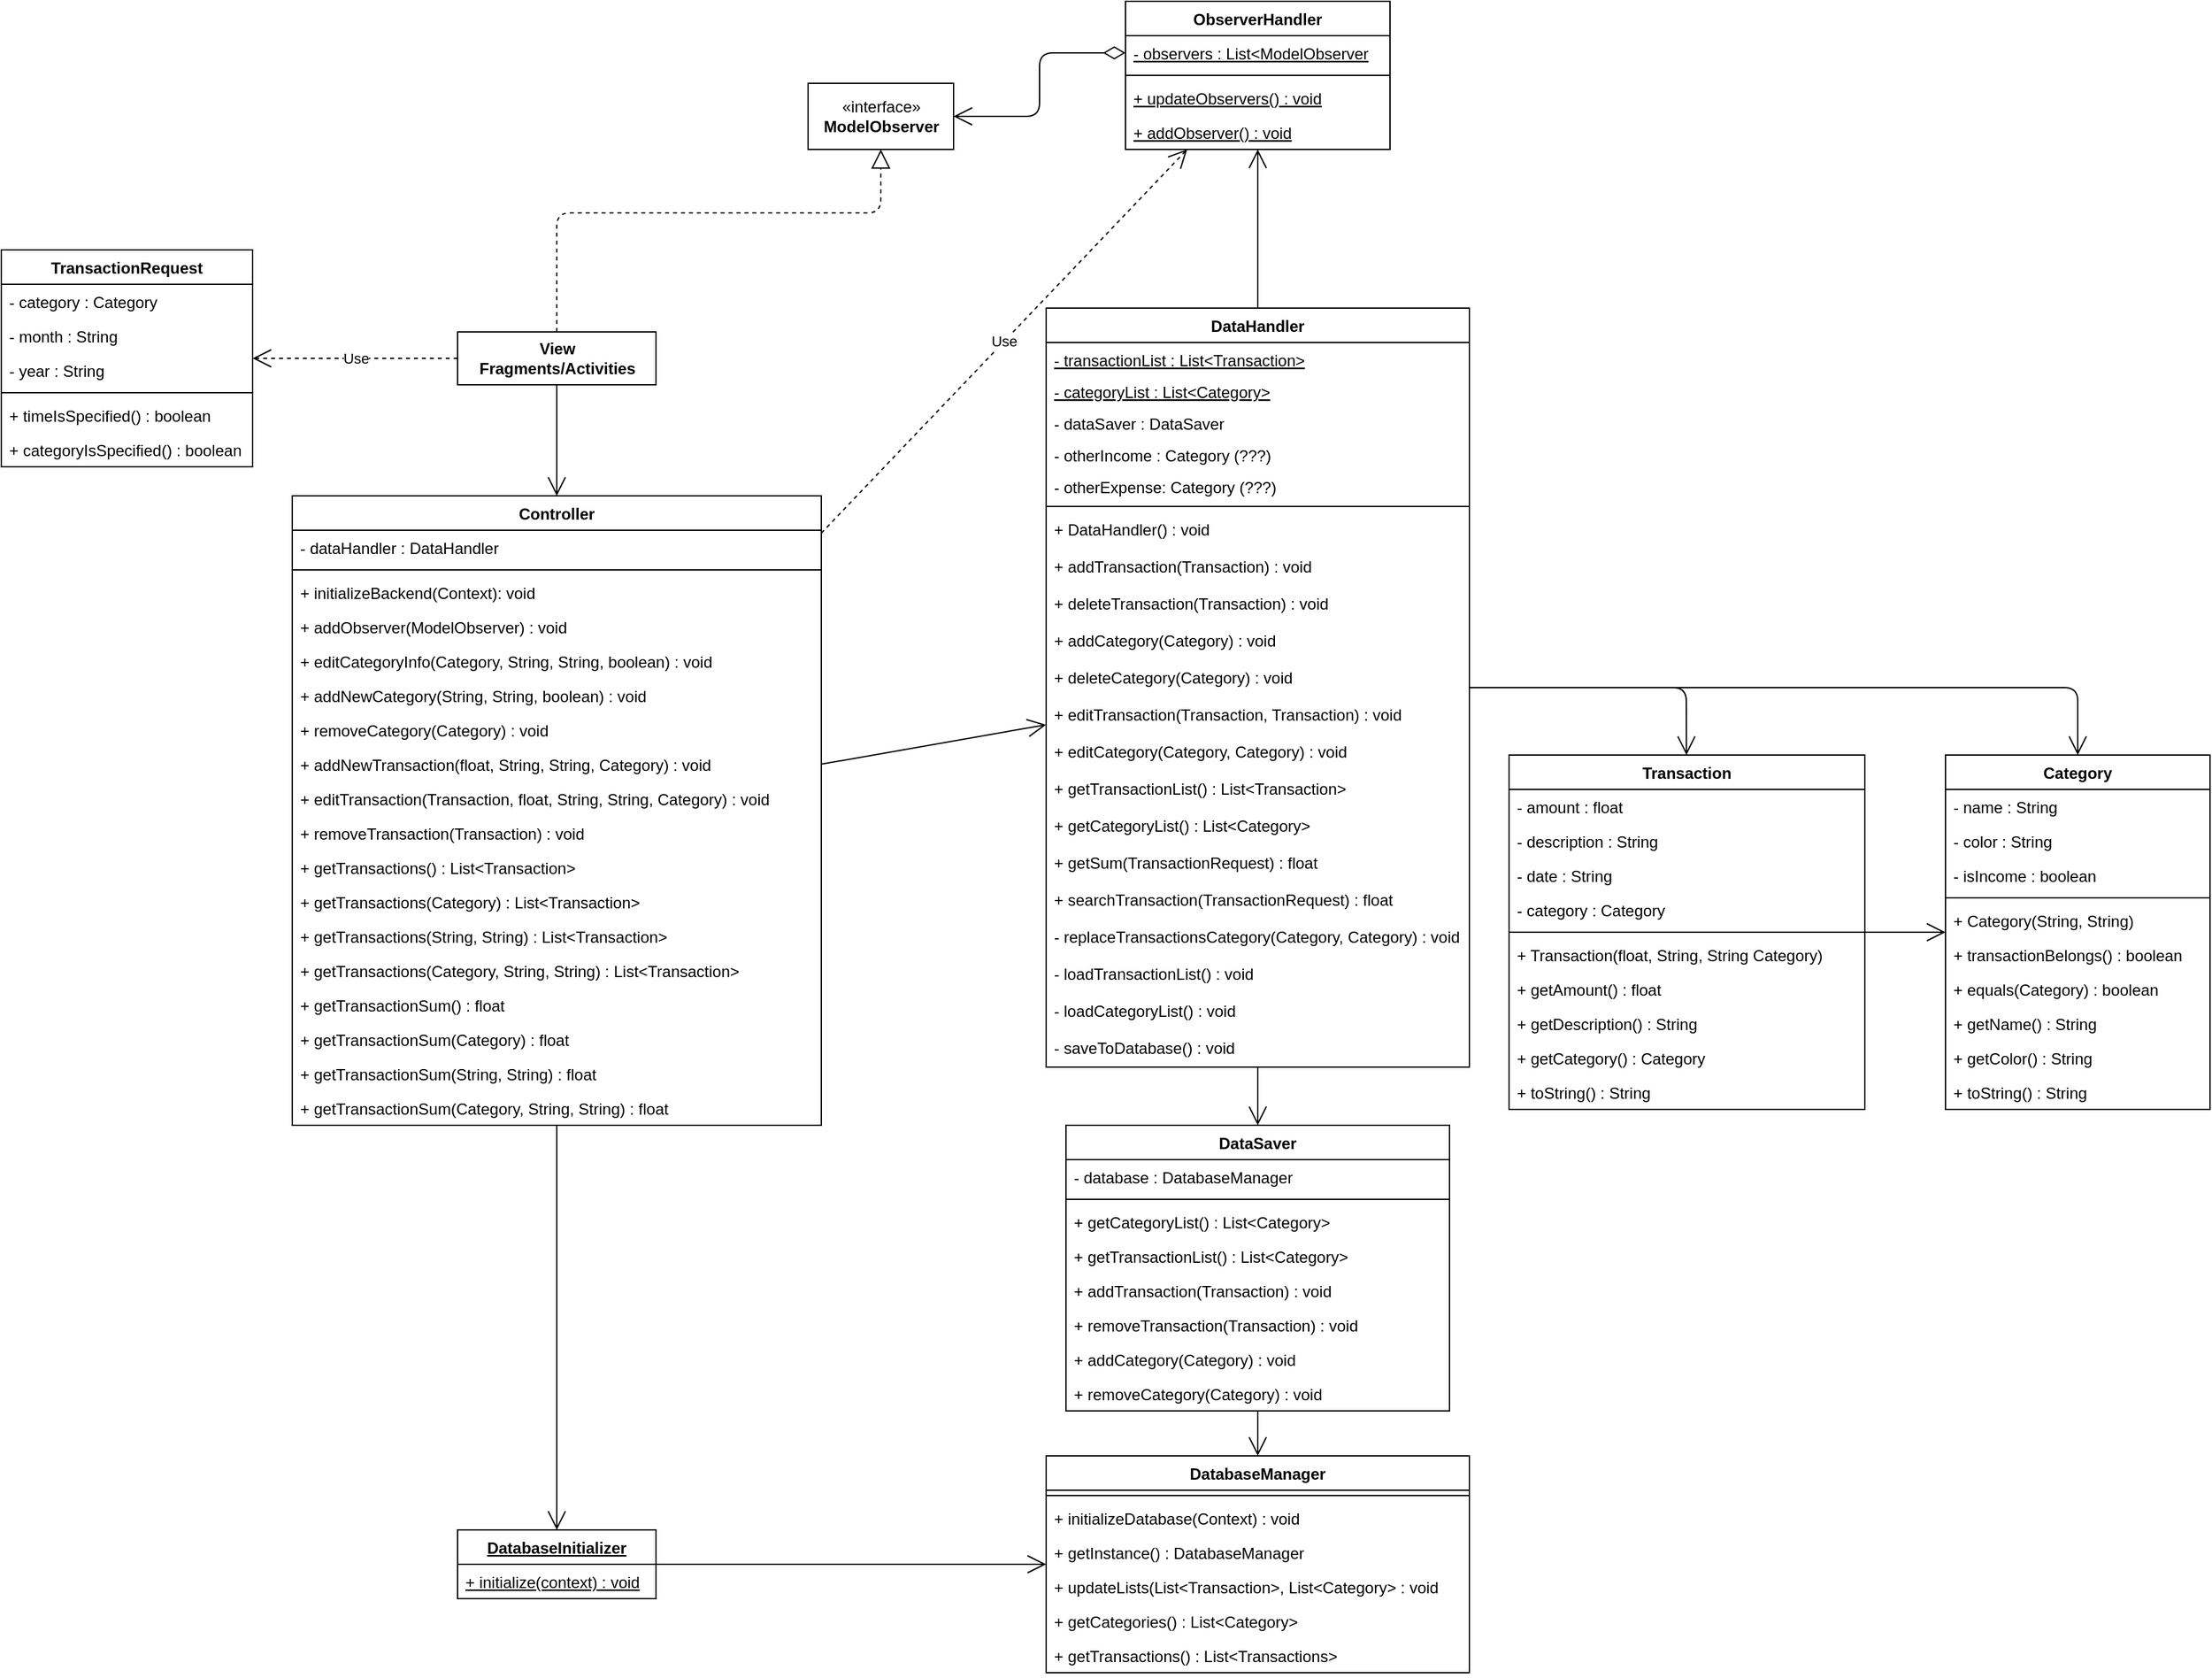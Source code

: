 <mxfile version="15.3.5" type="github"><diagram id="NUqa9HqxdCdykCEZMO7S" name="Page-1"><mxGraphModel dx="5362" dy="5807" grid="1" gridSize="10" guides="1" tooltips="1" connect="1" arrows="1" fold="1" page="1" pageScale="1" pageWidth="3300" pageHeight="4681" math="0" shadow="0"><root><mxCell id="0"/><mxCell id="1" parent="0"/><mxCell id="xnjst-PFbBj5RqyHijEn-1" value="DatabaseManager" style="swimlane;fontStyle=1;align=center;verticalAlign=top;childLayout=stackLayout;horizontal=1;startSize=26;horizontalStack=0;resizeParent=1;resizeParentMax=0;resizeLast=0;collapsible=1;marginBottom=0;" vertex="1" parent="1"><mxGeometry x="750" y="950" width="320" height="164" as="geometry"/></mxCell><mxCell id="xnjst-PFbBj5RqyHijEn-2" value="" style="line;strokeWidth=1;fillColor=none;align=left;verticalAlign=middle;spacingTop=-1;spacingLeft=3;spacingRight=3;rotatable=0;labelPosition=right;points=[];portConstraint=eastwest;" vertex="1" parent="xnjst-PFbBj5RqyHijEn-1"><mxGeometry y="26" width="320" height="8" as="geometry"/></mxCell><mxCell id="xnjst-PFbBj5RqyHijEn-3" value="+ initializeDatabase(Context) : void" style="text;strokeColor=none;fillColor=none;align=left;verticalAlign=top;spacingLeft=4;spacingRight=4;overflow=hidden;rotatable=0;points=[[0,0.5],[1,0.5]];portConstraint=eastwest;" vertex="1" parent="xnjst-PFbBj5RqyHijEn-1"><mxGeometry y="34" width="320" height="26" as="geometry"/></mxCell><mxCell id="xnjst-PFbBj5RqyHijEn-4" value="+ getInstance() : DatabaseManager" style="text;strokeColor=none;fillColor=none;align=left;verticalAlign=top;spacingLeft=4;spacingRight=4;overflow=hidden;rotatable=0;points=[[0,0.5],[1,0.5]];portConstraint=eastwest;" vertex="1" parent="xnjst-PFbBj5RqyHijEn-1"><mxGeometry y="60" width="320" height="26" as="geometry"/></mxCell><mxCell id="xnjst-PFbBj5RqyHijEn-5" value="+ updateLists(List&lt;Transaction&gt;, List&lt;Category&gt; : void" style="text;strokeColor=none;fillColor=none;align=left;verticalAlign=top;spacingLeft=4;spacingRight=4;overflow=hidden;rotatable=0;points=[[0,0.5],[1,0.5]];portConstraint=eastwest;" vertex="1" parent="xnjst-PFbBj5RqyHijEn-1"><mxGeometry y="86" width="320" height="26" as="geometry"/></mxCell><mxCell id="xnjst-PFbBj5RqyHijEn-6" value="+ getCategories() : List&lt;Category&gt;" style="text;strokeColor=none;fillColor=none;align=left;verticalAlign=top;spacingLeft=4;spacingRight=4;overflow=hidden;rotatable=0;points=[[0,0.5],[1,0.5]];portConstraint=eastwest;" vertex="1" parent="xnjst-PFbBj5RqyHijEn-1"><mxGeometry y="112" width="320" height="26" as="geometry"/></mxCell><mxCell id="xnjst-PFbBj5RqyHijEn-7" value="+ getTransactions() : List&lt;Transactions&gt;" style="text;strokeColor=none;fillColor=none;align=left;verticalAlign=top;spacingLeft=4;spacingRight=4;overflow=hidden;rotatable=0;points=[[0,0.5],[1,0.5]];portConstraint=eastwest;" vertex="1" parent="xnjst-PFbBj5RqyHijEn-1"><mxGeometry y="138" width="320" height="26" as="geometry"/></mxCell><mxCell id="xnjst-PFbBj5RqyHijEn-8" value="Transaction" style="swimlane;fontStyle=1;align=center;verticalAlign=top;childLayout=stackLayout;horizontal=1;startSize=26;horizontalStack=0;resizeParent=1;resizeParentMax=0;resizeLast=0;collapsible=1;marginBottom=0;" vertex="1" parent="1"><mxGeometry x="1100" y="420" width="269" height="268" as="geometry"/></mxCell><mxCell id="xnjst-PFbBj5RqyHijEn-9" value="- amount : float" style="text;strokeColor=none;fillColor=none;align=left;verticalAlign=top;spacingLeft=4;spacingRight=4;overflow=hidden;rotatable=0;points=[[0,0.5],[1,0.5]];portConstraint=eastwest;" vertex="1" parent="xnjst-PFbBj5RqyHijEn-8"><mxGeometry y="26" width="269" height="26" as="geometry"/></mxCell><mxCell id="xnjst-PFbBj5RqyHijEn-10" value="- description : String" style="text;strokeColor=none;fillColor=none;align=left;verticalAlign=top;spacingLeft=4;spacingRight=4;overflow=hidden;rotatable=0;points=[[0,0.5],[1,0.5]];portConstraint=eastwest;" vertex="1" parent="xnjst-PFbBj5RqyHijEn-8"><mxGeometry y="52" width="269" height="26" as="geometry"/></mxCell><mxCell id="xnjst-PFbBj5RqyHijEn-11" value="- date : String" style="text;strokeColor=none;fillColor=none;align=left;verticalAlign=top;spacingLeft=4;spacingRight=4;overflow=hidden;rotatable=0;points=[[0,0.5],[1,0.5]];portConstraint=eastwest;" vertex="1" parent="xnjst-PFbBj5RqyHijEn-8"><mxGeometry y="78" width="269" height="26" as="geometry"/></mxCell><mxCell id="xnjst-PFbBj5RqyHijEn-12" value="- category : Category" style="text;strokeColor=none;fillColor=none;align=left;verticalAlign=top;spacingLeft=4;spacingRight=4;overflow=hidden;rotatable=0;points=[[0,0.5],[1,0.5]];portConstraint=eastwest;" vertex="1" parent="xnjst-PFbBj5RqyHijEn-8"><mxGeometry y="104" width="269" height="26" as="geometry"/></mxCell><mxCell id="xnjst-PFbBj5RqyHijEn-13" value="" style="line;strokeWidth=1;fillColor=none;align=left;verticalAlign=middle;spacingTop=-1;spacingLeft=3;spacingRight=3;rotatable=0;labelPosition=right;points=[];portConstraint=eastwest;" vertex="1" parent="xnjst-PFbBj5RqyHijEn-8"><mxGeometry y="130" width="269" height="8" as="geometry"/></mxCell><mxCell id="xnjst-PFbBj5RqyHijEn-14" value="+ Transaction(float, String, String Category)" style="text;strokeColor=none;fillColor=none;align=left;verticalAlign=top;spacingLeft=4;spacingRight=4;overflow=hidden;rotatable=0;points=[[0,0.5],[1,0.5]];portConstraint=eastwest;" vertex="1" parent="xnjst-PFbBj5RqyHijEn-8"><mxGeometry y="138" width="269" height="26" as="geometry"/></mxCell><mxCell id="xnjst-PFbBj5RqyHijEn-15" value="+ getAmount() : float" style="text;strokeColor=none;fillColor=none;align=left;verticalAlign=top;spacingLeft=4;spacingRight=4;overflow=hidden;rotatable=0;points=[[0,0.5],[1,0.5]];portConstraint=eastwest;" vertex="1" parent="xnjst-PFbBj5RqyHijEn-8"><mxGeometry y="164" width="269" height="26" as="geometry"/></mxCell><mxCell id="xnjst-PFbBj5RqyHijEn-16" value="+ getDescription() : String" style="text;strokeColor=none;fillColor=none;align=left;verticalAlign=top;spacingLeft=4;spacingRight=4;overflow=hidden;rotatable=0;points=[[0,0.5],[1,0.5]];portConstraint=eastwest;" vertex="1" parent="xnjst-PFbBj5RqyHijEn-8"><mxGeometry y="190" width="269" height="26" as="geometry"/></mxCell><mxCell id="xnjst-PFbBj5RqyHijEn-17" value="+ getCategory() : Category" style="text;strokeColor=none;fillColor=none;align=left;verticalAlign=top;spacingLeft=4;spacingRight=4;overflow=hidden;rotatable=0;points=[[0,0.5],[1,0.5]];portConstraint=eastwest;" vertex="1" parent="xnjst-PFbBj5RqyHijEn-8"><mxGeometry y="216" width="269" height="26" as="geometry"/></mxCell><mxCell id="xnjst-PFbBj5RqyHijEn-18" value="+ toString() : String" style="text;strokeColor=none;fillColor=none;align=left;verticalAlign=top;spacingLeft=4;spacingRight=4;overflow=hidden;rotatable=0;points=[[0,0.5],[1,0.5]];portConstraint=eastwest;" vertex="1" parent="xnjst-PFbBj5RqyHijEn-8"><mxGeometry y="242" width="269" height="26" as="geometry"/></mxCell><mxCell id="xnjst-PFbBj5RqyHijEn-19" value="Category" style="swimlane;fontStyle=1;align=center;verticalAlign=top;childLayout=stackLayout;horizontal=1;startSize=26;horizontalStack=0;resizeParent=1;resizeParentMax=0;resizeLast=0;collapsible=1;marginBottom=0;" vertex="1" parent="1"><mxGeometry x="1430" y="420" width="200" height="268" as="geometry"/></mxCell><mxCell id="xnjst-PFbBj5RqyHijEn-20" value="- name : String" style="text;strokeColor=none;fillColor=none;align=left;verticalAlign=top;spacingLeft=4;spacingRight=4;overflow=hidden;rotatable=0;points=[[0,0.5],[1,0.5]];portConstraint=eastwest;" vertex="1" parent="xnjst-PFbBj5RqyHijEn-19"><mxGeometry y="26" width="200" height="26" as="geometry"/></mxCell><mxCell id="xnjst-PFbBj5RqyHijEn-21" value="- color : String" style="text;strokeColor=none;fillColor=none;align=left;verticalAlign=top;spacingLeft=4;spacingRight=4;overflow=hidden;rotatable=0;points=[[0,0.5],[1,0.5]];portConstraint=eastwest;" vertex="1" parent="xnjst-PFbBj5RqyHijEn-19"><mxGeometry y="52" width="200" height="26" as="geometry"/></mxCell><mxCell id="xnjst-PFbBj5RqyHijEn-22" value="- isIncome : boolean" style="text;strokeColor=none;fillColor=none;align=left;verticalAlign=top;spacingLeft=4;spacingRight=4;overflow=hidden;rotatable=0;points=[[0,0.5],[1,0.5]];portConstraint=eastwest;" vertex="1" parent="xnjst-PFbBj5RqyHijEn-19"><mxGeometry y="78" width="200" height="26" as="geometry"/></mxCell><mxCell id="xnjst-PFbBj5RqyHijEn-23" value="" style="line;strokeWidth=1;fillColor=none;align=left;verticalAlign=middle;spacingTop=-1;spacingLeft=3;spacingRight=3;rotatable=0;labelPosition=right;points=[];portConstraint=eastwest;" vertex="1" parent="xnjst-PFbBj5RqyHijEn-19"><mxGeometry y="104" width="200" height="8" as="geometry"/></mxCell><mxCell id="xnjst-PFbBj5RqyHijEn-24" value="+ Category(String, String)" style="text;strokeColor=none;fillColor=none;align=left;verticalAlign=top;spacingLeft=4;spacingRight=4;overflow=hidden;rotatable=0;points=[[0,0.5],[1,0.5]];portConstraint=eastwest;" vertex="1" parent="xnjst-PFbBj5RqyHijEn-19"><mxGeometry y="112" width="200" height="26" as="geometry"/></mxCell><mxCell id="xnjst-PFbBj5RqyHijEn-25" value="+ transactionBelongs() : boolean" style="text;strokeColor=none;fillColor=none;align=left;verticalAlign=top;spacingLeft=4;spacingRight=4;overflow=hidden;rotatable=0;points=[[0,0.5],[1,0.5]];portConstraint=eastwest;" vertex="1" parent="xnjst-PFbBj5RqyHijEn-19"><mxGeometry y="138" width="200" height="26" as="geometry"/></mxCell><mxCell id="xnjst-PFbBj5RqyHijEn-26" value="+ equals(Category) : boolean" style="text;strokeColor=none;fillColor=none;align=left;verticalAlign=top;spacingLeft=4;spacingRight=4;overflow=hidden;rotatable=0;points=[[0,0.5],[1,0.5]];portConstraint=eastwest;" vertex="1" parent="xnjst-PFbBj5RqyHijEn-19"><mxGeometry y="164" width="200" height="26" as="geometry"/></mxCell><mxCell id="xnjst-PFbBj5RqyHijEn-27" value="+ getName() : String" style="text;strokeColor=none;fillColor=none;align=left;verticalAlign=top;spacingLeft=4;spacingRight=4;overflow=hidden;rotatable=0;points=[[0,0.5],[1,0.5]];portConstraint=eastwest;" vertex="1" parent="xnjst-PFbBj5RqyHijEn-19"><mxGeometry y="190" width="200" height="26" as="geometry"/></mxCell><mxCell id="xnjst-PFbBj5RqyHijEn-28" value="+ getColor() : String" style="text;strokeColor=none;fillColor=none;align=left;verticalAlign=top;spacingLeft=4;spacingRight=4;overflow=hidden;rotatable=0;points=[[0,0.5],[1,0.5]];portConstraint=eastwest;" vertex="1" parent="xnjst-PFbBj5RqyHijEn-19"><mxGeometry y="216" width="200" height="26" as="geometry"/></mxCell><mxCell id="xnjst-PFbBj5RqyHijEn-29" value="+ toString() : String" style="text;strokeColor=none;fillColor=none;align=left;verticalAlign=top;spacingLeft=4;spacingRight=4;overflow=hidden;rotatable=0;points=[[0,0.5],[1,0.5]];portConstraint=eastwest;" vertex="1" parent="xnjst-PFbBj5RqyHijEn-19"><mxGeometry y="242" width="200" height="26" as="geometry"/></mxCell><mxCell id="xnjst-PFbBj5RqyHijEn-30" value="&lt;div&gt;&lt;b&gt;View&lt;/b&gt;&lt;/div&gt;&lt;div&gt;&lt;b&gt;Fragments/Activities&lt;/b&gt;&lt;br&gt;&lt;/div&gt;" style="html=1;" vertex="1" parent="1"><mxGeometry x="305" y="100" width="150" height="40" as="geometry"/></mxCell><mxCell id="xnjst-PFbBj5RqyHijEn-31" value="«interface»&lt;br&gt;&lt;b&gt;ModelObserver&lt;/b&gt;" style="html=1;" vertex="1" parent="1"><mxGeometry x="570" y="-88" width="110" height="50" as="geometry"/></mxCell><mxCell id="xnjst-PFbBj5RqyHijEn-32" value="" style="endArrow=block;dashed=1;endFill=0;endSize=12;html=1;entryX=0.5;entryY=1;entryDx=0;entryDy=0;edgeStyle=orthogonalEdgeStyle;exitX=0.5;exitY=0;exitDx=0;exitDy=0;" edge="1" parent="1" source="xnjst-PFbBj5RqyHijEn-30" target="xnjst-PFbBj5RqyHijEn-31"><mxGeometry width="160" relative="1" as="geometry"><mxPoint x="390" y="70" as="sourcePoint"/><mxPoint x="550" y="70" as="targetPoint"/><Array as="points"><mxPoint x="380" y="10"/><mxPoint x="625" y="10"/></Array></mxGeometry></mxCell><mxCell id="xnjst-PFbBj5RqyHijEn-33" value="ObserverHandler" style="swimlane;fontStyle=1;align=center;verticalAlign=top;childLayout=stackLayout;horizontal=1;startSize=26;horizontalStack=0;resizeParent=1;resizeParentMax=0;resizeLast=0;collapsible=1;marginBottom=0;" vertex="1" parent="1"><mxGeometry x="810" y="-150" width="200" height="112" as="geometry"><mxRectangle x="795" y="-160" width="130" height="26" as="alternateBounds"/></mxGeometry></mxCell><mxCell id="xnjst-PFbBj5RqyHijEn-34" value="- observers : List&lt;ModelObserver" style="text;strokeColor=none;fillColor=none;align=left;verticalAlign=top;spacingLeft=4;spacingRight=4;overflow=hidden;rotatable=0;points=[[0,0.5],[1,0.5]];portConstraint=eastwest;fontStyle=4" vertex="1" parent="xnjst-PFbBj5RqyHijEn-33"><mxGeometry y="26" width="200" height="26" as="geometry"/></mxCell><mxCell id="xnjst-PFbBj5RqyHijEn-35" value="" style="line;strokeWidth=1;fillColor=none;align=left;verticalAlign=middle;spacingTop=-1;spacingLeft=3;spacingRight=3;rotatable=0;labelPosition=right;points=[];portConstraint=eastwest;" vertex="1" parent="xnjst-PFbBj5RqyHijEn-33"><mxGeometry y="52" width="200" height="8" as="geometry"/></mxCell><mxCell id="xnjst-PFbBj5RqyHijEn-36" value="+ updateObservers() : void" style="text;strokeColor=none;fillColor=none;align=left;verticalAlign=top;spacingLeft=4;spacingRight=4;overflow=hidden;rotatable=0;points=[[0,0.5],[1,0.5]];portConstraint=eastwest;fontStyle=4" vertex="1" parent="xnjst-PFbBj5RqyHijEn-33"><mxGeometry y="60" width="200" height="26" as="geometry"/></mxCell><mxCell id="xnjst-PFbBj5RqyHijEn-37" value="+ addObserver() : void" style="text;strokeColor=none;fillColor=none;align=left;verticalAlign=top;spacingLeft=4;spacingRight=4;overflow=hidden;rotatable=0;points=[[0,0.5],[1,0.5]];portConstraint=eastwest;fontStyle=4" vertex="1" parent="xnjst-PFbBj5RqyHijEn-33"><mxGeometry y="86" width="200" height="26" as="geometry"/></mxCell><mxCell id="xnjst-PFbBj5RqyHijEn-38" value="" style="endArrow=open;html=1;endSize=12;startArrow=diamondThin;startSize=14;startFill=0;edgeStyle=orthogonalEdgeStyle;align=left;verticalAlign=bottom;exitX=0;exitY=0.5;exitDx=0;exitDy=0;entryX=1;entryY=0.5;entryDx=0;entryDy=0;" edge="1" parent="1" source="xnjst-PFbBj5RqyHijEn-34" target="xnjst-PFbBj5RqyHijEn-31"><mxGeometry x="-1" y="3" relative="1" as="geometry"><mxPoint x="610" y="170" as="sourcePoint"/><mxPoint x="770" y="170" as="targetPoint"/></mxGeometry></mxCell><mxCell id="xnjst-PFbBj5RqyHijEn-39" value="DataHandler" style="swimlane;fontStyle=1;align=center;verticalAlign=top;childLayout=stackLayout;horizontal=1;startSize=26;horizontalStack=0;resizeParent=1;resizeParentMax=0;resizeLast=0;collapsible=1;marginBottom=0;" vertex="1" parent="1"><mxGeometry x="750" y="82" width="320" height="574" as="geometry"/></mxCell><mxCell id="xnjst-PFbBj5RqyHijEn-40" value="- transactionList : List&lt;Transaction&gt;&#10;&#10;" style="text;strokeColor=none;fillColor=none;align=left;verticalAlign=top;spacingLeft=4;spacingRight=4;overflow=hidden;rotatable=0;points=[[0,0.5],[1,0.5]];portConstraint=eastwest;fontStyle=4" vertex="1" parent="xnjst-PFbBj5RqyHijEn-39"><mxGeometry y="26" width="320" height="24" as="geometry"/></mxCell><mxCell id="xnjst-PFbBj5RqyHijEn-41" value="- categoryList : List&lt;Category&gt;" style="text;strokeColor=none;fillColor=none;align=left;verticalAlign=top;spacingLeft=4;spacingRight=4;overflow=hidden;rotatable=0;points=[[0,0.5],[1,0.5]];portConstraint=eastwest;fontStyle=4" vertex="1" parent="xnjst-PFbBj5RqyHijEn-39"><mxGeometry y="50" width="320" height="24" as="geometry"/></mxCell><mxCell id="xnjst-PFbBj5RqyHijEn-42" value="- dataSaver : DataSaver" style="text;strokeColor=none;fillColor=none;align=left;verticalAlign=top;spacingLeft=4;spacingRight=4;overflow=hidden;rotatable=0;points=[[0,0.5],[1,0.5]];portConstraint=eastwest;" vertex="1" parent="xnjst-PFbBj5RqyHijEn-39"><mxGeometry y="74" width="320" height="24" as="geometry"/></mxCell><mxCell id="xnjst-PFbBj5RqyHijEn-43" value="- otherIncome : Category (???)" style="text;strokeColor=none;fillColor=none;align=left;verticalAlign=top;spacingLeft=4;spacingRight=4;overflow=hidden;rotatable=0;points=[[0,0.5],[1,0.5]];portConstraint=eastwest;" vertex="1" parent="xnjst-PFbBj5RqyHijEn-39"><mxGeometry y="98" width="320" height="24" as="geometry"/></mxCell><mxCell id="xnjst-PFbBj5RqyHijEn-44" value="- otherExpense: Category (???)" style="text;strokeColor=none;fillColor=none;align=left;verticalAlign=top;spacingLeft=4;spacingRight=4;overflow=hidden;rotatable=0;points=[[0,0.5],[1,0.5]];portConstraint=eastwest;" vertex="1" parent="xnjst-PFbBj5RqyHijEn-39"><mxGeometry y="122" width="320" height="24" as="geometry"/></mxCell><mxCell id="xnjst-PFbBj5RqyHijEn-45" value="" style="line;strokeWidth=1;fillColor=none;align=left;verticalAlign=middle;spacingTop=-1;spacingLeft=3;spacingRight=3;rotatable=0;labelPosition=right;points=[];portConstraint=eastwest;" vertex="1" parent="xnjst-PFbBj5RqyHijEn-39"><mxGeometry y="146" width="320" height="8" as="geometry"/></mxCell><mxCell id="xnjst-PFbBj5RqyHijEn-46" value="+ DataHandler() : void" style="text;strokeColor=none;fillColor=none;align=left;verticalAlign=top;spacingLeft=4;spacingRight=4;overflow=hidden;rotatable=0;points=[[0,0.5],[1,0.5]];portConstraint=eastwest;" vertex="1" parent="xnjst-PFbBj5RqyHijEn-39"><mxGeometry y="154" width="320" height="28" as="geometry"/></mxCell><mxCell id="xnjst-PFbBj5RqyHijEn-47" value="+ addTransaction(Transaction) : void" style="text;strokeColor=none;fillColor=none;align=left;verticalAlign=top;spacingLeft=4;spacingRight=4;overflow=hidden;rotatable=0;points=[[0,0.5],[1,0.5]];portConstraint=eastwest;" vertex="1" parent="xnjst-PFbBj5RqyHijEn-39"><mxGeometry y="182" width="320" height="28" as="geometry"/></mxCell><mxCell id="xnjst-PFbBj5RqyHijEn-48" value="+ deleteTransaction(Transaction) : void" style="text;strokeColor=none;fillColor=none;align=left;verticalAlign=top;spacingLeft=4;spacingRight=4;overflow=hidden;rotatable=0;points=[[0,0.5],[1,0.5]];portConstraint=eastwest;" vertex="1" parent="xnjst-PFbBj5RqyHijEn-39"><mxGeometry y="210" width="320" height="28" as="geometry"/></mxCell><mxCell id="xnjst-PFbBj5RqyHijEn-49" value="+ addCategory(Category) : void" style="text;strokeColor=none;fillColor=none;align=left;verticalAlign=top;spacingLeft=4;spacingRight=4;overflow=hidden;rotatable=0;points=[[0,0.5],[1,0.5]];portConstraint=eastwest;" vertex="1" parent="xnjst-PFbBj5RqyHijEn-39"><mxGeometry y="238" width="320" height="28" as="geometry"/></mxCell><mxCell id="xnjst-PFbBj5RqyHijEn-50" value="+ deleteCategory(Category) : void" style="text;strokeColor=none;fillColor=none;align=left;verticalAlign=top;spacingLeft=4;spacingRight=4;overflow=hidden;rotatable=0;points=[[0,0.5],[1,0.5]];portConstraint=eastwest;" vertex="1" parent="xnjst-PFbBj5RqyHijEn-39"><mxGeometry y="266" width="320" height="28" as="geometry"/></mxCell><mxCell id="xnjst-PFbBj5RqyHijEn-51" value="+ editTransaction(Transaction, Transaction) : void" style="text;strokeColor=none;fillColor=none;align=left;verticalAlign=top;spacingLeft=4;spacingRight=4;overflow=hidden;rotatable=0;points=[[0,0.5],[1,0.5]];portConstraint=eastwest;" vertex="1" parent="xnjst-PFbBj5RqyHijEn-39"><mxGeometry y="294" width="320" height="28" as="geometry"/></mxCell><mxCell id="xnjst-PFbBj5RqyHijEn-52" value="+ editCategory(Category, Category) : void" style="text;strokeColor=none;fillColor=none;align=left;verticalAlign=top;spacingLeft=4;spacingRight=4;overflow=hidden;rotatable=0;points=[[0,0.5],[1,0.5]];portConstraint=eastwest;" vertex="1" parent="xnjst-PFbBj5RqyHijEn-39"><mxGeometry y="322" width="320" height="28" as="geometry"/></mxCell><mxCell id="xnjst-PFbBj5RqyHijEn-53" value="+ getTransactionList() : List&lt;Transaction&gt;" style="text;strokeColor=none;fillColor=none;align=left;verticalAlign=top;spacingLeft=4;spacingRight=4;overflow=hidden;rotatable=0;points=[[0,0.5],[1,0.5]];portConstraint=eastwest;" vertex="1" parent="xnjst-PFbBj5RqyHijEn-39"><mxGeometry y="350" width="320" height="28" as="geometry"/></mxCell><mxCell id="xnjst-PFbBj5RqyHijEn-54" value="+ getCategoryList() : List&lt;Category&gt;" style="text;strokeColor=none;fillColor=none;align=left;verticalAlign=top;spacingLeft=4;spacingRight=4;overflow=hidden;rotatable=0;points=[[0,0.5],[1,0.5]];portConstraint=eastwest;" vertex="1" parent="xnjst-PFbBj5RqyHijEn-39"><mxGeometry y="378" width="320" height="28" as="geometry"/></mxCell><mxCell id="xnjst-PFbBj5RqyHijEn-55" value="+ getSum(TransactionRequest) : float" style="text;strokeColor=none;fillColor=none;align=left;verticalAlign=top;spacingLeft=4;spacingRight=4;overflow=hidden;rotatable=0;points=[[0,0.5],[1,0.5]];portConstraint=eastwest;" vertex="1" parent="xnjst-PFbBj5RqyHijEn-39"><mxGeometry y="406" width="320" height="28" as="geometry"/></mxCell><mxCell id="xnjst-PFbBj5RqyHijEn-56" value="+ searchTransaction(TransactionRequest) : float" style="text;strokeColor=none;fillColor=none;align=left;verticalAlign=top;spacingLeft=4;spacingRight=4;overflow=hidden;rotatable=0;points=[[0,0.5],[1,0.5]];portConstraint=eastwest;" vertex="1" parent="xnjst-PFbBj5RqyHijEn-39"><mxGeometry y="434" width="320" height="28" as="geometry"/></mxCell><mxCell id="xnjst-PFbBj5RqyHijEn-57" value="- replaceTransactionsCategory(Category, Category) : void" style="text;strokeColor=none;fillColor=none;align=left;verticalAlign=top;spacingLeft=4;spacingRight=4;overflow=hidden;rotatable=0;points=[[0,0.5],[1,0.5]];portConstraint=eastwest;" vertex="1" parent="xnjst-PFbBj5RqyHijEn-39"><mxGeometry y="462" width="320" height="28" as="geometry"/></mxCell><mxCell id="xnjst-PFbBj5RqyHijEn-58" value="- loadTransactionList() : void" style="text;strokeColor=none;fillColor=none;align=left;verticalAlign=top;spacingLeft=4;spacingRight=4;overflow=hidden;rotatable=0;points=[[0,0.5],[1,0.5]];portConstraint=eastwest;" vertex="1" parent="xnjst-PFbBj5RqyHijEn-39"><mxGeometry y="490" width="320" height="28" as="geometry"/></mxCell><mxCell id="xnjst-PFbBj5RqyHijEn-59" value="- loadCategoryList() : void" style="text;strokeColor=none;fillColor=none;align=left;verticalAlign=top;spacingLeft=4;spacingRight=4;overflow=hidden;rotatable=0;points=[[0,0.5],[1,0.5]];portConstraint=eastwest;" vertex="1" parent="xnjst-PFbBj5RqyHijEn-39"><mxGeometry y="518" width="320" height="28" as="geometry"/></mxCell><mxCell id="xnjst-PFbBj5RqyHijEn-60" value="- saveToDatabase() : void" style="text;strokeColor=none;fillColor=none;align=left;verticalAlign=top;spacingLeft=4;spacingRight=4;overflow=hidden;rotatable=0;points=[[0,0.5],[1,0.5]];portConstraint=eastwest;" vertex="1" parent="xnjst-PFbBj5RqyHijEn-39"><mxGeometry y="546" width="320" height="28" as="geometry"/></mxCell><mxCell id="xnjst-PFbBj5RqyHijEn-61" value="" style="endArrow=open;endFill=1;endSize=12;html=1;" edge="1" parent="1" source="xnjst-PFbBj5RqyHijEn-30" target="xnjst-PFbBj5RqyHijEn-68"><mxGeometry width="160" relative="1" as="geometry"><mxPoint x="540" y="440" as="sourcePoint"/><mxPoint x="382.5" y="260" as="targetPoint"/></mxGeometry></mxCell><mxCell id="xnjst-PFbBj5RqyHijEn-62" value="" style="endArrow=open;endFill=1;endSize=12;html=1;" edge="1" parent="1" source="xnjst-PFbBj5RqyHijEn-68" target="xnjst-PFbBj5RqyHijEn-39"><mxGeometry width="160" relative="1" as="geometry"><mxPoint x="560" y="396.225" as="sourcePoint"/><mxPoint x="1020" y="443.268" as="targetPoint"/><Array as="points"/></mxGeometry></mxCell><mxCell id="xnjst-PFbBj5RqyHijEn-63" value="Use" style="endArrow=open;endSize=12;dashed=1;html=1;" edge="1" parent="1" source="xnjst-PFbBj5RqyHijEn-30" target="xnjst-PFbBj5RqyHijEn-102"><mxGeometry width="160" relative="1" as="geometry"><mxPoint x="205" y="402.703" as="sourcePoint"/><mxPoint x="150" y="120.0" as="targetPoint"/></mxGeometry></mxCell><mxCell id="xnjst-PFbBj5RqyHijEn-64" value="" style="endArrow=open;endFill=1;endSize=12;html=1;" edge="1" parent="1" source="xnjst-PFbBj5RqyHijEn-39" target="xnjst-PFbBj5RqyHijEn-8"><mxGeometry width="160" relative="1" as="geometry"><mxPoint x="1200" y="410" as="sourcePoint"/><mxPoint x="1455" y="410" as="targetPoint"/><Array as="points"><mxPoint x="1234" y="369"/></Array></mxGeometry></mxCell><mxCell id="xnjst-PFbBj5RqyHijEn-65" value="" style="endArrow=open;endFill=1;endSize=12;html=1;" edge="1" parent="1" source="xnjst-PFbBj5RqyHijEn-39" target="xnjst-PFbBj5RqyHijEn-19"><mxGeometry width="160" relative="1" as="geometry"><mxPoint x="1080" y="465" as="sourcePoint"/><mxPoint x="1220" y="639" as="targetPoint"/><Array as="points"><mxPoint x="1530" y="369"/></Array></mxGeometry></mxCell><mxCell id="xnjst-PFbBj5RqyHijEn-66" value="" style="endArrow=open;endFill=1;endSize=12;html=1;" edge="1" parent="1" source="xnjst-PFbBj5RqyHijEn-8" target="xnjst-PFbBj5RqyHijEn-19"><mxGeometry width="160" relative="1" as="geometry"><mxPoint x="1080" y="243.571" as="sourcePoint"/><mxPoint x="1480" y="590" as="targetPoint"/><Array as="points"/></mxGeometry></mxCell><mxCell id="xnjst-PFbBj5RqyHijEn-67" value="Use" style="endArrow=open;endSize=12;dashed=1;html=1;" edge="1" parent="1" source="xnjst-PFbBj5RqyHijEn-68" target="xnjst-PFbBj5RqyHijEn-33"><mxGeometry width="160" relative="1" as="geometry"><mxPoint x="560" y="274.338" as="sourcePoint"/><mxPoint x="730" y="410" as="targetPoint"/></mxGeometry></mxCell><mxCell id="xnjst-PFbBj5RqyHijEn-68" value="Controller&#10;" style="swimlane;fontStyle=1;align=center;verticalAlign=top;childLayout=stackLayout;horizontal=1;startSize=26;horizontalStack=0;resizeParent=1;resizeParentMax=0;resizeLast=0;collapsible=1;marginBottom=0;" vertex="1" parent="1"><mxGeometry x="180" y="224" width="400" height="476" as="geometry"/></mxCell><mxCell id="xnjst-PFbBj5RqyHijEn-69" value="- dataHandler : DataHandler" style="text;strokeColor=none;fillColor=none;align=left;verticalAlign=top;spacingLeft=4;spacingRight=4;overflow=hidden;rotatable=0;points=[[0,0.5],[1,0.5]];portConstraint=eastwest;" vertex="1" parent="xnjst-PFbBj5RqyHijEn-68"><mxGeometry y="26" width="400" height="26" as="geometry"/></mxCell><mxCell id="xnjst-PFbBj5RqyHijEn-70" value="" style="line;strokeWidth=1;fillColor=none;align=left;verticalAlign=middle;spacingTop=-1;spacingLeft=3;spacingRight=3;rotatable=0;labelPosition=right;points=[];portConstraint=eastwest;" vertex="1" parent="xnjst-PFbBj5RqyHijEn-68"><mxGeometry y="52" width="400" height="8" as="geometry"/></mxCell><mxCell id="xnjst-PFbBj5RqyHijEn-71" value="+ initializeBackend(Context): void" style="text;strokeColor=none;fillColor=none;align=left;verticalAlign=top;spacingLeft=4;spacingRight=4;overflow=hidden;rotatable=0;points=[[0,0.5],[1,0.5]];portConstraint=eastwest;" vertex="1" parent="xnjst-PFbBj5RqyHijEn-68"><mxGeometry y="60" width="400" height="26" as="geometry"/></mxCell><mxCell id="xnjst-PFbBj5RqyHijEn-72" value="+ addObserver(ModelObserver) : void" style="text;strokeColor=none;fillColor=none;align=left;verticalAlign=top;spacingLeft=4;spacingRight=4;overflow=hidden;rotatable=0;points=[[0,0.5],[1,0.5]];portConstraint=eastwest;" vertex="1" parent="xnjst-PFbBj5RqyHijEn-68"><mxGeometry y="86" width="400" height="26" as="geometry"/></mxCell><mxCell id="xnjst-PFbBj5RqyHijEn-73" value="+ editCategoryInfo(Category, String, String, boolean) : void&#10;" style="text;strokeColor=none;fillColor=none;align=left;verticalAlign=top;spacingLeft=4;spacingRight=4;overflow=hidden;rotatable=0;points=[[0,0.5],[1,0.5]];portConstraint=eastwest;" vertex="1" parent="xnjst-PFbBj5RqyHijEn-68"><mxGeometry y="112" width="400" height="26" as="geometry"/></mxCell><mxCell id="xnjst-PFbBj5RqyHijEn-74" value="+ addNewCategory(String, String, boolean) : void&#10;" style="text;strokeColor=none;fillColor=none;align=left;verticalAlign=top;spacingLeft=4;spacingRight=4;overflow=hidden;rotatable=0;points=[[0,0.5],[1,0.5]];portConstraint=eastwest;" vertex="1" parent="xnjst-PFbBj5RqyHijEn-68"><mxGeometry y="138" width="400" height="26" as="geometry"/></mxCell><mxCell id="xnjst-PFbBj5RqyHijEn-75" value="+ removeCategory(Category) : void&#10;" style="text;strokeColor=none;fillColor=none;align=left;verticalAlign=top;spacingLeft=4;spacingRight=4;overflow=hidden;rotatable=0;points=[[0,0.5],[1,0.5]];portConstraint=eastwest;" vertex="1" parent="xnjst-PFbBj5RqyHijEn-68"><mxGeometry y="164" width="400" height="26" as="geometry"/></mxCell><mxCell id="xnjst-PFbBj5RqyHijEn-76" value="+ addNewTransaction(float, String, String, Category) : void" style="text;strokeColor=none;fillColor=none;align=left;verticalAlign=top;spacingLeft=4;spacingRight=4;overflow=hidden;rotatable=0;points=[[0,0.5],[1,0.5]];portConstraint=eastwest;" vertex="1" parent="xnjst-PFbBj5RqyHijEn-68"><mxGeometry y="190" width="400" height="26" as="geometry"/></mxCell><mxCell id="xnjst-PFbBj5RqyHijEn-77" value="+ editTransaction(Transaction, float, String, String, Category) : void" style="text;strokeColor=none;fillColor=none;align=left;verticalAlign=top;spacingLeft=4;spacingRight=4;overflow=hidden;rotatable=0;points=[[0,0.5],[1,0.5]];portConstraint=eastwest;" vertex="1" parent="xnjst-PFbBj5RqyHijEn-68"><mxGeometry y="216" width="400" height="26" as="geometry"/></mxCell><mxCell id="xnjst-PFbBj5RqyHijEn-78" value="+ removeTransaction(Transaction) : void" style="text;strokeColor=none;fillColor=none;align=left;verticalAlign=top;spacingLeft=4;spacingRight=4;overflow=hidden;rotatable=0;points=[[0,0.5],[1,0.5]];portConstraint=eastwest;" vertex="1" parent="xnjst-PFbBj5RqyHijEn-68"><mxGeometry y="242" width="400" height="26" as="geometry"/></mxCell><mxCell id="xnjst-PFbBj5RqyHijEn-79" value="+ getTransactions() : List&lt;Transaction&gt;" style="text;strokeColor=none;fillColor=none;align=left;verticalAlign=top;spacingLeft=4;spacingRight=4;overflow=hidden;rotatable=0;points=[[0,0.5],[1,0.5]];portConstraint=eastwest;" vertex="1" parent="xnjst-PFbBj5RqyHijEn-68"><mxGeometry y="268" width="400" height="26" as="geometry"/></mxCell><mxCell id="xnjst-PFbBj5RqyHijEn-80" value="+ getTransactions(Category) : List&lt;Transaction&gt;" style="text;strokeColor=none;fillColor=none;align=left;verticalAlign=top;spacingLeft=4;spacingRight=4;overflow=hidden;rotatable=0;points=[[0,0.5],[1,0.5]];portConstraint=eastwest;" vertex="1" parent="xnjst-PFbBj5RqyHijEn-68"><mxGeometry y="294" width="400" height="26" as="geometry"/></mxCell><mxCell id="xnjst-PFbBj5RqyHijEn-81" value="+ getTransactions(String, String) : List&lt;Transaction&gt;" style="text;strokeColor=none;fillColor=none;align=left;verticalAlign=top;spacingLeft=4;spacingRight=4;overflow=hidden;rotatable=0;points=[[0,0.5],[1,0.5]];portConstraint=eastwest;" vertex="1" parent="xnjst-PFbBj5RqyHijEn-68"><mxGeometry y="320" width="400" height="26" as="geometry"/></mxCell><mxCell id="xnjst-PFbBj5RqyHijEn-82" value="+ getTransactions(Category, String, String) : List&lt;Transaction&gt;" style="text;strokeColor=none;fillColor=none;align=left;verticalAlign=top;spacingLeft=4;spacingRight=4;overflow=hidden;rotatable=0;points=[[0,0.5],[1,0.5]];portConstraint=eastwest;" vertex="1" parent="xnjst-PFbBj5RqyHijEn-68"><mxGeometry y="346" width="400" height="26" as="geometry"/></mxCell><mxCell id="xnjst-PFbBj5RqyHijEn-83" value="+ getTransactionSum() : float" style="text;strokeColor=none;fillColor=none;align=left;verticalAlign=top;spacingLeft=4;spacingRight=4;overflow=hidden;rotatable=0;points=[[0,0.5],[1,0.5]];portConstraint=eastwest;" vertex="1" parent="xnjst-PFbBj5RqyHijEn-68"><mxGeometry y="372" width="400" height="26" as="geometry"/></mxCell><mxCell id="xnjst-PFbBj5RqyHijEn-84" value="+ getTransactionSum(Category) : float" style="text;strokeColor=none;fillColor=none;align=left;verticalAlign=top;spacingLeft=4;spacingRight=4;overflow=hidden;rotatable=0;points=[[0,0.5],[1,0.5]];portConstraint=eastwest;" vertex="1" parent="xnjst-PFbBj5RqyHijEn-68"><mxGeometry y="398" width="400" height="26" as="geometry"/></mxCell><mxCell id="xnjst-PFbBj5RqyHijEn-85" value="+ getTransactionSum(String, String) : float" style="text;strokeColor=none;fillColor=none;align=left;verticalAlign=top;spacingLeft=4;spacingRight=4;overflow=hidden;rotatable=0;points=[[0,0.5],[1,0.5]];portConstraint=eastwest;" vertex="1" parent="xnjst-PFbBj5RqyHijEn-68"><mxGeometry y="424" width="400" height="26" as="geometry"/></mxCell><mxCell id="xnjst-PFbBj5RqyHijEn-86" value="+ getTransactionSum(Category, String, String) : float" style="text;strokeColor=none;fillColor=none;align=left;verticalAlign=top;spacingLeft=4;spacingRight=4;overflow=hidden;rotatable=0;points=[[0,0.5],[1,0.5]];portConstraint=eastwest;" vertex="1" parent="xnjst-PFbBj5RqyHijEn-68"><mxGeometry y="450" width="400" height="26" as="geometry"/></mxCell><mxCell id="xnjst-PFbBj5RqyHijEn-87" value="DataSaver" style="swimlane;fontStyle=1;align=center;verticalAlign=top;childLayout=stackLayout;horizontal=1;startSize=26;horizontalStack=0;resizeParent=1;resizeParentMax=0;resizeLast=0;collapsible=1;marginBottom=0;" vertex="1" parent="1"><mxGeometry x="765" y="700" width="290" height="216" as="geometry"/></mxCell><mxCell id="xnjst-PFbBj5RqyHijEn-88" value="- database : DatabaseManager" style="text;strokeColor=none;fillColor=none;align=left;verticalAlign=top;spacingLeft=4;spacingRight=4;overflow=hidden;rotatable=0;points=[[0,0.5],[1,0.5]];portConstraint=eastwest;" vertex="1" parent="xnjst-PFbBj5RqyHijEn-87"><mxGeometry y="26" width="290" height="26" as="geometry"/></mxCell><mxCell id="xnjst-PFbBj5RqyHijEn-89" value="" style="line;strokeWidth=1;fillColor=none;align=left;verticalAlign=middle;spacingTop=-1;spacingLeft=3;spacingRight=3;rotatable=0;labelPosition=right;points=[];portConstraint=eastwest;" vertex="1" parent="xnjst-PFbBj5RqyHijEn-87"><mxGeometry y="52" width="290" height="8" as="geometry"/></mxCell><mxCell id="xnjst-PFbBj5RqyHijEn-90" value="+ getCategoryList() : List&lt;Category&gt;" style="text;strokeColor=none;fillColor=none;align=left;verticalAlign=top;spacingLeft=4;spacingRight=4;overflow=hidden;rotatable=0;points=[[0,0.5],[1,0.5]];portConstraint=eastwest;" vertex="1" parent="xnjst-PFbBj5RqyHijEn-87"><mxGeometry y="60" width="290" height="26" as="geometry"/></mxCell><mxCell id="xnjst-PFbBj5RqyHijEn-91" value="+ getTransactionList() : List&lt;Category&gt;" style="text;strokeColor=none;fillColor=none;align=left;verticalAlign=top;spacingLeft=4;spacingRight=4;overflow=hidden;rotatable=0;points=[[0,0.5],[1,0.5]];portConstraint=eastwest;" vertex="1" parent="xnjst-PFbBj5RqyHijEn-87"><mxGeometry y="86" width="290" height="26" as="geometry"/></mxCell><mxCell id="xnjst-PFbBj5RqyHijEn-92" value="+ addTransaction(Transaction) : void" style="text;strokeColor=none;fillColor=none;align=left;verticalAlign=top;spacingLeft=4;spacingRight=4;overflow=hidden;rotatable=0;points=[[0,0.5],[1,0.5]];portConstraint=eastwest;" vertex="1" parent="xnjst-PFbBj5RqyHijEn-87"><mxGeometry y="112" width="290" height="26" as="geometry"/></mxCell><mxCell id="xnjst-PFbBj5RqyHijEn-93" value="+ removeTransaction(Transaction) : void" style="text;strokeColor=none;fillColor=none;align=left;verticalAlign=top;spacingLeft=4;spacingRight=4;overflow=hidden;rotatable=0;points=[[0,0.5],[1,0.5]];portConstraint=eastwest;" vertex="1" parent="xnjst-PFbBj5RqyHijEn-87"><mxGeometry y="138" width="290" height="26" as="geometry"/></mxCell><mxCell id="xnjst-PFbBj5RqyHijEn-94" value="+ addCategory(Category) : void" style="text;strokeColor=none;fillColor=none;align=left;verticalAlign=top;spacingLeft=4;spacingRight=4;overflow=hidden;rotatable=0;points=[[0,0.5],[1,0.5]];portConstraint=eastwest;" vertex="1" parent="xnjst-PFbBj5RqyHijEn-87"><mxGeometry y="164" width="290" height="26" as="geometry"/></mxCell><mxCell id="xnjst-PFbBj5RqyHijEn-95" value="+ removeCategory(Category) : void" style="text;strokeColor=none;fillColor=none;align=left;verticalAlign=top;spacingLeft=4;spacingRight=4;overflow=hidden;rotatable=0;points=[[0,0.5],[1,0.5]];portConstraint=eastwest;" vertex="1" parent="xnjst-PFbBj5RqyHijEn-87"><mxGeometry y="190" width="290" height="26" as="geometry"/></mxCell><mxCell id="xnjst-PFbBj5RqyHijEn-96" value="" style="endArrow=open;endFill=1;endSize=12;html=1;" edge="1" parent="1" source="xnjst-PFbBj5RqyHijEn-87" target="xnjst-PFbBj5RqyHijEn-1"><mxGeometry width="160" relative="1" as="geometry"><mxPoint x="720" y="810" as="sourcePoint"/><mxPoint x="880" y="810" as="targetPoint"/></mxGeometry></mxCell><mxCell id="xnjst-PFbBj5RqyHijEn-97" value="" style="endArrow=open;endFill=1;endSize=12;html=1;" edge="1" parent="1" source="xnjst-PFbBj5RqyHijEn-39" target="xnjst-PFbBj5RqyHijEn-87"><mxGeometry width="160" relative="1" as="geometry"><mxPoint x="900" y="848.0" as="sourcePoint"/><mxPoint x="900" y="920" as="targetPoint"/></mxGeometry></mxCell><mxCell id="xnjst-PFbBj5RqyHijEn-98" value="DatabaseInitializer" style="swimlane;fontStyle=5;childLayout=stackLayout;horizontal=1;startSize=26;fillColor=none;horizontalStack=0;resizeParent=1;resizeParentMax=0;resizeLast=0;collapsible=1;marginBottom=0;" vertex="1" parent="1"><mxGeometry x="305" y="1006" width="150" height="52" as="geometry"><mxRectangle x="100" y="820" width="140" height="26" as="alternateBounds"/></mxGeometry></mxCell><mxCell id="xnjst-PFbBj5RqyHijEn-99" value="+ initialize(context) : void" style="text;strokeColor=none;fillColor=none;align=left;verticalAlign=top;spacingLeft=4;spacingRight=4;overflow=hidden;rotatable=0;points=[[0,0.5],[1,0.5]];portConstraint=eastwest;fontStyle=4" vertex="1" parent="xnjst-PFbBj5RqyHijEn-98"><mxGeometry y="26" width="150" height="26" as="geometry"/></mxCell><mxCell id="xnjst-PFbBj5RqyHijEn-100" value="" style="endArrow=open;endFill=1;endSize=12;html=1;" edge="1" parent="1" source="xnjst-PFbBj5RqyHijEn-68" target="xnjst-PFbBj5RqyHijEn-98"><mxGeometry width="160" relative="1" as="geometry"><mxPoint x="409.825" y="510" as="sourcePoint"/><mxPoint x="460.154" y="780" as="targetPoint"/></mxGeometry></mxCell><mxCell id="xnjst-PFbBj5RqyHijEn-101" value="" style="endArrow=open;endFill=1;endSize=12;html=1;" edge="1" parent="1" source="xnjst-PFbBj5RqyHijEn-98" target="xnjst-PFbBj5RqyHijEn-1"><mxGeometry width="160" relative="1" as="geometry"><mxPoint x="419.825" y="520" as="sourcePoint"/><mxPoint x="470.154" y="790" as="targetPoint"/></mxGeometry></mxCell><mxCell id="xnjst-PFbBj5RqyHijEn-102" value="TransactionRequest" style="swimlane;fontStyle=1;align=center;verticalAlign=top;childLayout=stackLayout;horizontal=1;startSize=26;horizontalStack=0;resizeParent=1;resizeParentMax=0;resizeLast=0;collapsible=1;marginBottom=0;" vertex="1" parent="1"><mxGeometry x="-40" y="38" width="190" height="164" as="geometry"/></mxCell><mxCell id="xnjst-PFbBj5RqyHijEn-103" value="- category : Category" style="text;strokeColor=none;fillColor=none;align=left;verticalAlign=top;spacingLeft=4;spacingRight=4;overflow=hidden;rotatable=0;points=[[0,0.5],[1,0.5]];portConstraint=eastwest;" vertex="1" parent="xnjst-PFbBj5RqyHijEn-102"><mxGeometry y="26" width="190" height="26" as="geometry"/></mxCell><mxCell id="xnjst-PFbBj5RqyHijEn-104" value="- month : String" style="text;strokeColor=none;fillColor=none;align=left;verticalAlign=top;spacingLeft=4;spacingRight=4;overflow=hidden;rotatable=0;points=[[0,0.5],[1,0.5]];portConstraint=eastwest;" vertex="1" parent="xnjst-PFbBj5RqyHijEn-102"><mxGeometry y="52" width="190" height="26" as="geometry"/></mxCell><mxCell id="xnjst-PFbBj5RqyHijEn-105" value="- year : String" style="text;strokeColor=none;fillColor=none;align=left;verticalAlign=top;spacingLeft=4;spacingRight=4;overflow=hidden;rotatable=0;points=[[0,0.5],[1,0.5]];portConstraint=eastwest;" vertex="1" parent="xnjst-PFbBj5RqyHijEn-102"><mxGeometry y="78" width="190" height="26" as="geometry"/></mxCell><mxCell id="xnjst-PFbBj5RqyHijEn-106" value="" style="line;strokeWidth=1;fillColor=none;align=left;verticalAlign=middle;spacingTop=-1;spacingLeft=3;spacingRight=3;rotatable=0;labelPosition=right;points=[];portConstraint=eastwest;" vertex="1" parent="xnjst-PFbBj5RqyHijEn-102"><mxGeometry y="104" width="190" height="8" as="geometry"/></mxCell><mxCell id="xnjst-PFbBj5RqyHijEn-107" value="+ timeIsSpecified() : boolean" style="text;strokeColor=none;fillColor=none;align=left;verticalAlign=top;spacingLeft=4;spacingRight=4;overflow=hidden;rotatable=0;points=[[0,0.5],[1,0.5]];portConstraint=eastwest;" vertex="1" parent="xnjst-PFbBj5RqyHijEn-102"><mxGeometry y="112" width="190" height="26" as="geometry"/></mxCell><mxCell id="xnjst-PFbBj5RqyHijEn-108" value="+ categoryIsSpecified() : boolean" style="text;strokeColor=none;fillColor=none;align=left;verticalAlign=top;spacingLeft=4;spacingRight=4;overflow=hidden;rotatable=0;points=[[0,0.5],[1,0.5]];portConstraint=eastwest;" vertex="1" parent="xnjst-PFbBj5RqyHijEn-102"><mxGeometry y="138" width="190" height="26" as="geometry"/></mxCell><mxCell id="xnjst-PFbBj5RqyHijEn-109" value="" style="endArrow=open;endFill=1;endSize=12;html=1;exitX=0.5;exitY=0;exitDx=0;exitDy=0;entryX=0.5;entryY=1;entryDx=0;entryDy=0;" edge="1" parent="1" source="xnjst-PFbBj5RqyHijEn-39" target="xnjst-PFbBj5RqyHijEn-33"><mxGeometry width="160" relative="1" as="geometry"><mxPoint x="1070" y="50" as="sourcePoint"/><mxPoint x="910" y="-20" as="targetPoint"/></mxGeometry></mxCell></root></mxGraphModel></diagram></mxfile>